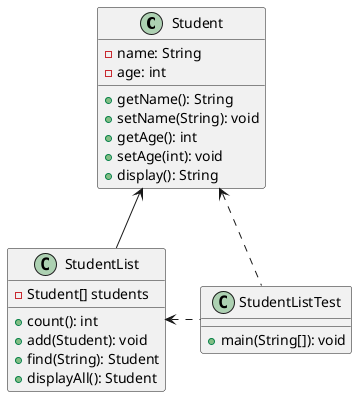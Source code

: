 @startuml

class Student {
    - name: String
    - age: int
    + getName(): String
    + setName(String): void
    + getAge(): int
    + setAge(int): void
    + display(): String
}

class StudentList {
    - Student[] students
    + count(): int
    + add(Student): void
    + find(String): Student
    + displayAll(): Student
}

class StudentListTest {
    + main(String[]): void
}

Student <- StudentList
Student <.. StudentListTest
StudentList <. StudentListTest

@enduml